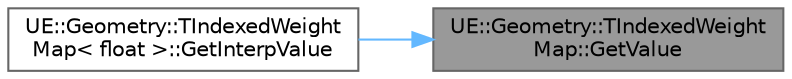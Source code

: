 digraph "UE::Geometry::TIndexedWeightMap::GetValue"
{
 // INTERACTIVE_SVG=YES
 // LATEX_PDF_SIZE
  bgcolor="transparent";
  edge [fontname=Helvetica,fontsize=10,labelfontname=Helvetica,labelfontsize=10];
  node [fontname=Helvetica,fontsize=10,shape=box,height=0.2,width=0.4];
  rankdir="RL";
  Node1 [id="Node000001",label="UE::Geometry::TIndexedWeight\lMap::GetValue",height=0.2,width=0.4,color="gray40", fillcolor="grey60", style="filled", fontcolor="black",tooltip=" "];
  Node1 -> Node2 [id="edge1_Node000001_Node000002",dir="back",color="steelblue1",style="solid",tooltip=" "];
  Node2 [id="Node000002",label="UE::Geometry::TIndexedWeight\lMap\< float \>::GetInterpValue",height=0.2,width=0.4,color="grey40", fillcolor="white", style="filled",URL="$d7/d8f/classUE_1_1Geometry_1_1TIndexedWeightMap.html#a62bf26ae6674f7d3c36581ed22cd74c4",tooltip=" "];
}
